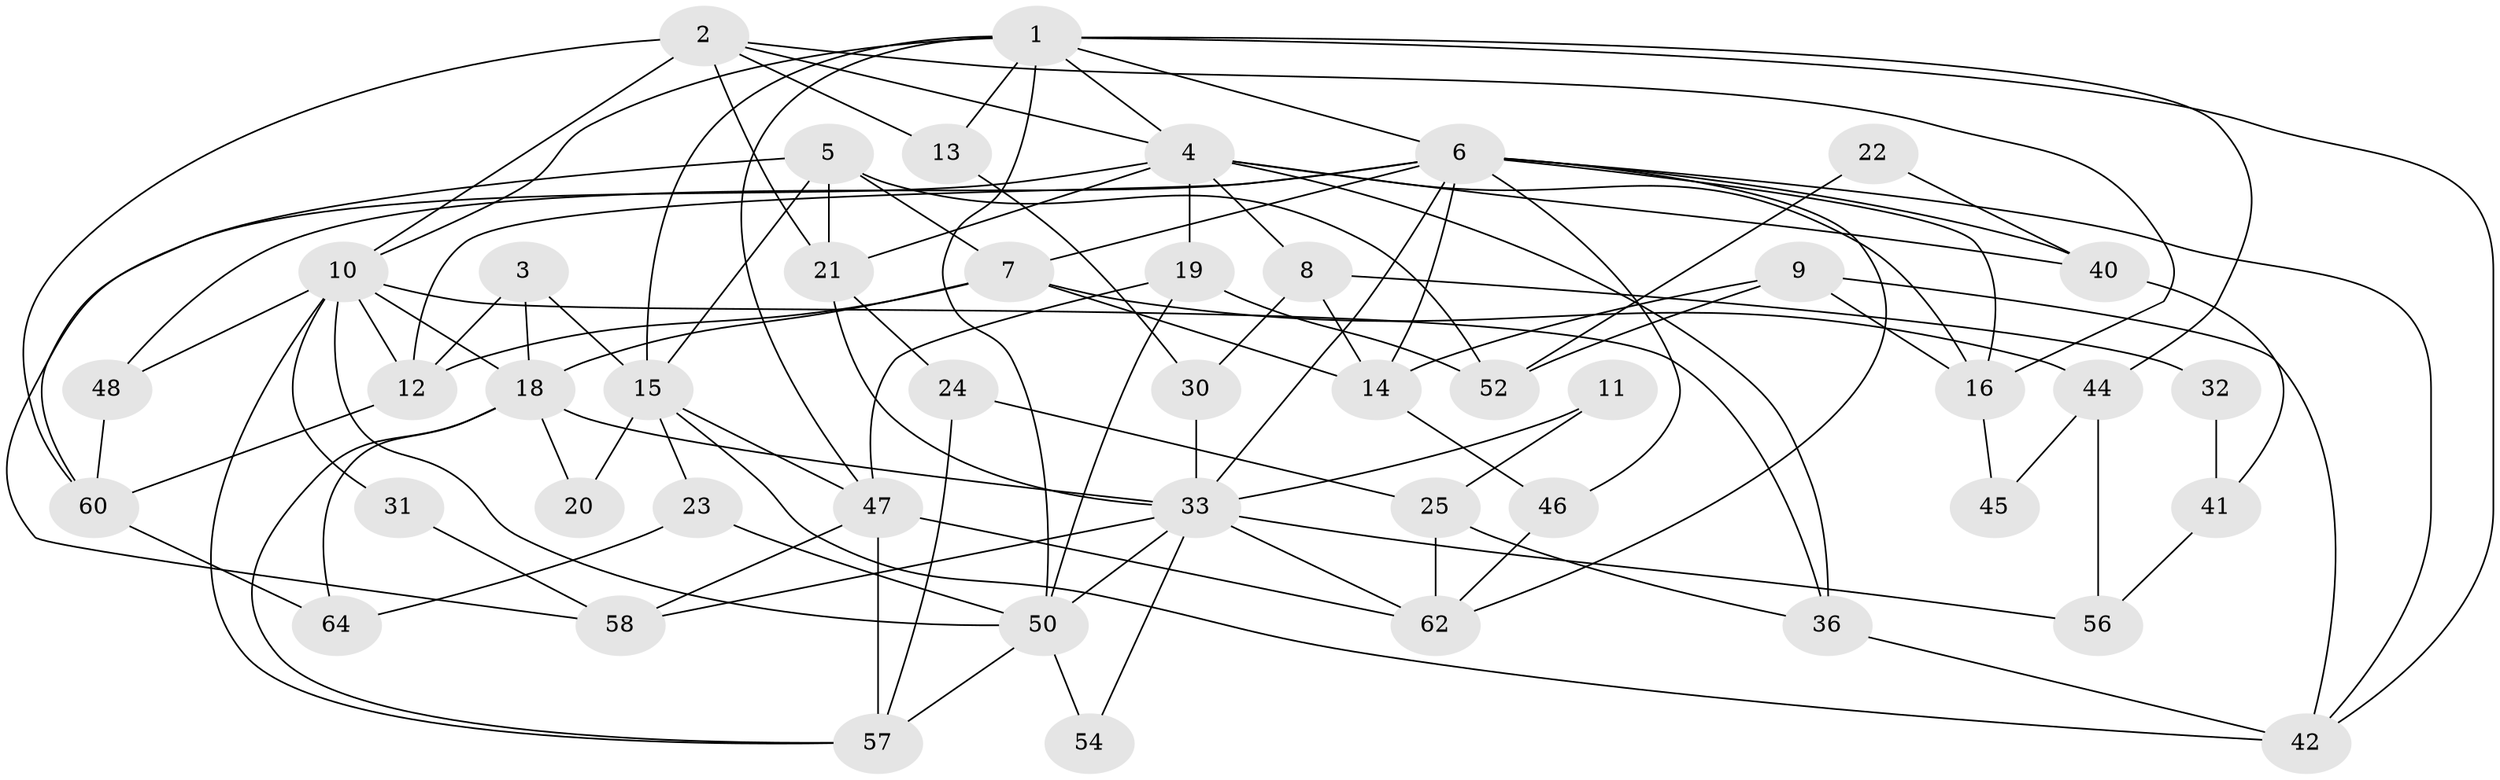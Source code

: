 // original degree distribution, {4: 0.22388059701492538, 3: 0.2537313432835821, 5: 0.26865671641791045, 6: 0.1044776119402985, 2: 0.13432835820895522, 7: 0.014925373134328358}
// Generated by graph-tools (version 1.1) at 2025/18/03/04/25 18:18:33]
// undirected, 46 vertices, 106 edges
graph export_dot {
graph [start="1"]
  node [color=gray90,style=filled];
  1 [super="+17"];
  2 [super="+28"];
  3 [super="+49"];
  4 [super="+66"];
  5;
  6 [super="+35"];
  7;
  8;
  9 [super="+27"];
  10 [super="+29"];
  11;
  12 [super="+38"];
  13;
  14;
  15 [super="+43"];
  16;
  18 [super="+39"];
  19;
  20;
  21 [super="+63"];
  22;
  23;
  24;
  25;
  30;
  31;
  32;
  33 [super="+37"];
  36 [super="+61"];
  40;
  41;
  42;
  44;
  45;
  46;
  47 [super="+55"];
  48;
  50 [super="+53"];
  52;
  54;
  56;
  57;
  58;
  60;
  62;
  64;
  1 -- 6 [weight=2];
  1 -- 15 [weight=2];
  1 -- 42;
  1 -- 44;
  1 -- 13;
  1 -- 47;
  1 -- 50;
  1 -- 4;
  1 -- 10;
  2 -- 21;
  2 -- 10;
  2 -- 16;
  2 -- 4;
  2 -- 60;
  2 -- 13;
  3 -- 18 [weight=2];
  3 -- 15;
  3 -- 12;
  4 -- 8;
  4 -- 19 [weight=2];
  4 -- 36;
  4 -- 16;
  4 -- 21;
  4 -- 40;
  4 -- 58;
  5 -- 15;
  5 -- 21;
  5 -- 7;
  5 -- 52;
  5 -- 60;
  6 -- 40;
  6 -- 33;
  6 -- 7;
  6 -- 42;
  6 -- 12;
  6 -- 14;
  6 -- 46;
  6 -- 16;
  6 -- 48;
  6 -- 62;
  7 -- 12;
  7 -- 14;
  7 -- 18;
  7 -- 44;
  8 -- 14;
  8 -- 30;
  8 -- 32;
  9 -- 16;
  9 -- 42;
  9 -- 52;
  9 -- 14;
  10 -- 57;
  10 -- 36;
  10 -- 12;
  10 -- 48;
  10 -- 18 [weight=2];
  10 -- 50;
  10 -- 31;
  11 -- 25;
  11 -- 33;
  12 -- 60;
  13 -- 30;
  14 -- 46;
  15 -- 42;
  15 -- 20;
  15 -- 23;
  15 -- 47;
  16 -- 45;
  18 -- 57;
  18 -- 33;
  18 -- 64;
  18 -- 20;
  19 -- 52;
  19 -- 47;
  19 -- 50;
  21 -- 24;
  21 -- 33;
  22 -- 40;
  22 -- 52;
  23 -- 50;
  23 -- 64;
  24 -- 57;
  24 -- 25;
  25 -- 62;
  25 -- 36;
  30 -- 33;
  31 -- 58;
  32 -- 41;
  33 -- 54;
  33 -- 50;
  33 -- 56;
  33 -- 58;
  33 -- 62;
  36 -- 42;
  40 -- 41;
  41 -- 56;
  44 -- 45;
  44 -- 56;
  46 -- 62;
  47 -- 57;
  47 -- 58;
  47 -- 62;
  48 -- 60;
  50 -- 54;
  50 -- 57;
  60 -- 64;
}
